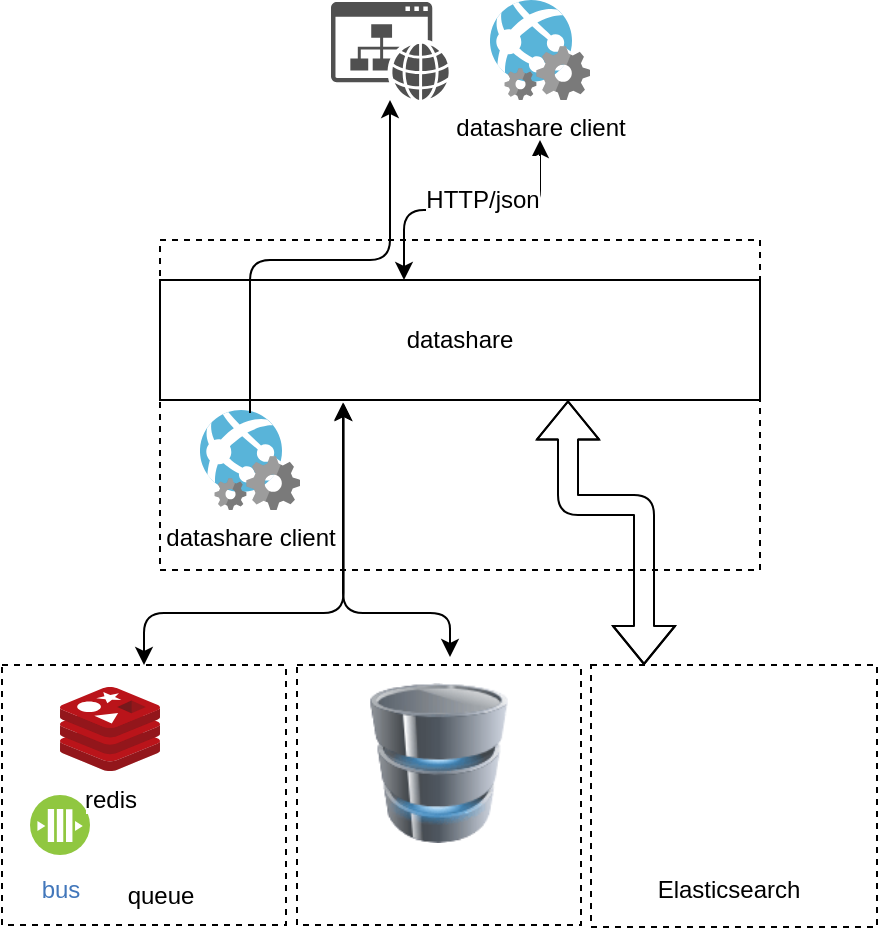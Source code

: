 <mxfile version="11.1.1" type="device"><diagram id="l9-Yg6cJoC0kg5MuumcT" name="Page-1"><mxGraphModel dx="1422" dy="778" grid="1" gridSize="10" guides="1" tooltips="1" connect="1" arrows="1" fold="1" page="1" pageScale="1" pageWidth="827" pageHeight="1169" math="0" shadow="0"><root><mxCell id="0"/><mxCell id="1" parent="0"/><mxCell id="mo6phlhankaaHR3XSMAD-1" value="" style="group" vertex="1" connectable="0" parent="1"><mxGeometry x="261" y="220" width="300" height="165" as="geometry"/></mxCell><mxCell id="mo6phlhankaaHR3XSMAD-2" value="" style="rounded=0;whiteSpace=wrap;html=1;dashed=1;" vertex="1" parent="mo6phlhankaaHR3XSMAD-1"><mxGeometry width="300" height="165" as="geometry"/></mxCell><mxCell id="mo6phlhankaaHR3XSMAD-3" value="" style="shape=image;html=1;verticalAlign=top;verticalLabelPosition=bottom;labelBackgroundColor=#ffffff;imageAspect=0;aspect=fixed;image=https://cdn3.iconfinder.com/data/icons/logos-and-brands-adobe/512/97_Docker-128.png" vertex="1" parent="mo6phlhankaaHR3XSMAD-1"><mxGeometry x="260" y="125" width="40" height="40" as="geometry"/></mxCell><mxCell id="mo6phlhankaaHR3XSMAD-4" value="" style="rounded=0;whiteSpace=wrap;html=1;dashed=1;container=1;" vertex="1" parent="1"><mxGeometry x="476.5" y="432.5" width="143" height="131" as="geometry"><mxRectangle x="651.5" y="480" width="50" height="40" as="alternateBounds"/></mxGeometry></mxCell><mxCell id="mo6phlhankaaHR3XSMAD-5" value="" style="shape=image;html=1;verticalAlign=top;verticalLabelPosition=bottom;labelBackgroundColor=#ffffff;imageAspect=0;aspect=fixed;image=https://cdn3.iconfinder.com/data/icons/logos-and-brands-adobe/512/97_Docker-128.png" vertex="1" parent="mo6phlhankaaHR3XSMAD-4"><mxGeometry x="103" y="91" width="40" height="40" as="geometry"/></mxCell><mxCell id="mo6phlhankaaHR3XSMAD-6" value="" style="pointerEvents=1;shadow=0;dashed=0;html=1;strokeColor=none;fillColor=#505050;labelPosition=center;verticalLabelPosition=bottom;verticalAlign=top;outlineConnect=0;align=center;shape=mxgraph.office.concepts.website;" vertex="1" parent="1"><mxGeometry x="346.5" y="101" width="59" height="49" as="geometry"/></mxCell><mxCell id="mo6phlhankaaHR3XSMAD-7" value="datashare client" style="aspect=fixed;html=1;perimeter=none;align=center;shadow=0;dashed=0;image;fontSize=12;image=img/lib/mscae/WebApp_WebJobs.svg;" vertex="1" parent="1"><mxGeometry x="281" y="305" width="50" height="50" as="geometry"/></mxCell><mxCell id="mo6phlhankaaHR3XSMAD-8" value="datashare client" style="aspect=fixed;html=1;perimeter=none;align=center;shadow=0;dashed=0;image;fontSize=12;image=img/lib/mscae/WebApp_WebJobs.svg;" vertex="1" parent="1"><mxGeometry x="426" y="100" width="50" height="50" as="geometry"/></mxCell><mxCell id="mo6phlhankaaHR3XSMAD-9" value="Elasticsearch" style="shape=image;html=1;verticalAlign=top;verticalLabelPosition=bottom;labelBackgroundColor=#ffffff;imageAspect=0;aspect=fixed;image=https://cdn4.iconfinder.com/data/icons/logos-brands-5/24/elasticsearch-128.png" vertex="1" parent="1"><mxGeometry x="509.5" y="460.5" width="70" height="70" as="geometry"/></mxCell><mxCell id="mo6phlhankaaHR3XSMAD-10" value="" style="group" vertex="1" connectable="0" parent="1"><mxGeometry x="261" y="240" width="300" height="60" as="geometry"/></mxCell><mxCell id="mo6phlhankaaHR3XSMAD-11" value="datashare" style="rounded=0;whiteSpace=wrap;html=1;" vertex="1" parent="mo6phlhankaaHR3XSMAD-10"><mxGeometry width="300" height="60" as="geometry"/></mxCell><mxCell id="mo6phlhankaaHR3XSMAD-12" value="" style="shape=image;html=1;verticalAlign=top;verticalLabelPosition=bottom;labelBackgroundColor=#ffffff;imageAspect=0;aspect=fixed;image=https://cdn3.iconfinder.com/data/icons/logos-and-brands-adobe/512/181_Java-128.png" vertex="1" parent="mo6phlhankaaHR3XSMAD-10"><mxGeometry x="70" y="5" width="50" height="50" as="geometry"/></mxCell><mxCell id="mo6phlhankaaHR3XSMAD-13" value="" style="edgeStyle=elbowEdgeStyle;elbow=vertical;endArrow=classic;html=1;" edge="1" parent="1" target="mo6phlhankaaHR3XSMAD-6"><mxGeometry width="50" height="50" relative="1" as="geometry"><mxPoint x="306" y="306.5" as="sourcePoint"/><mxPoint x="311" y="380" as="targetPoint"/><Array as="points"><mxPoint x="341" y="230"/></Array></mxGeometry></mxCell><mxCell id="mo6phlhankaaHR3XSMAD-14" value="" style="edgeStyle=segmentEdgeStyle;endArrow=classic;html=1;shadow=0;shape=flexArrow;startArrow=block;comic=0;exitX=0.68;exitY=1.004;exitDx=0;exitDy=0;exitPerimeter=0;" edge="1" parent="1" source="mo6phlhankaaHR3XSMAD-11" target="mo6phlhankaaHR3XSMAD-4"><mxGeometry width="50" height="50" relative="1" as="geometry"><mxPoint x="465" y="306.5" as="sourcePoint"/><mxPoint x="545" y="432.5" as="targetPoint"/><Array as="points"><mxPoint x="465" y="352.5"/><mxPoint x="503" y="352.5"/></Array></mxGeometry></mxCell><mxCell id="mo6phlhankaaHR3XSMAD-15" value="" style="edgeStyle=elbowEdgeStyle;elbow=vertical;endArrow=classic;html=1;shadow=0;startArrow=classic;startFill=1;entryX=0.305;entryY=1.02;entryDx=0;entryDy=0;entryPerimeter=0;" edge="1" parent="1" target="mo6phlhankaaHR3XSMAD-11"><mxGeometry width="50" height="50" relative="1" as="geometry"><mxPoint x="406" y="428.5" as="sourcePoint"/><mxPoint x="407" y="296.5" as="targetPoint"/><Array as="points"><mxPoint x="383" y="406.5"/></Array></mxGeometry></mxCell><mxCell id="mo6phlhankaaHR3XSMAD-16" value="" style="edgeStyle=elbowEdgeStyle;elbow=vertical;endArrow=classic;html=1;shadow=0;startArrow=classic;startFill=1;" edge="1" parent="1"><mxGeometry width="50" height="50" relative="1" as="geometry"><mxPoint x="383" y="240" as="sourcePoint"/><mxPoint x="451.0" y="170" as="targetPoint"/></mxGeometry></mxCell><mxCell id="mo6phlhankaaHR3XSMAD-17" value="&lt;div&gt;&lt;br&gt;&lt;/div&gt;&lt;div&gt;HTTP/json&lt;br&gt;&lt;/div&gt;" style="text;html=1;resizable=0;points=[];align=center;verticalAlign=middle;labelBackgroundColor=#ffffff;" vertex="1" connectable="0" parent="mo6phlhankaaHR3XSMAD-16"><mxGeometry x="0.338" y="3" relative="1" as="geometry"><mxPoint x="-19" y="-10" as="offset"/></mxGeometry></mxCell><mxCell id="mo6phlhankaaHR3XSMAD-18" value="" style="group" vertex="1" connectable="0" parent="1"><mxGeometry x="360.5" y="441.5" width="111" height="121" as="geometry"/></mxCell><mxCell id="mo6phlhankaaHR3XSMAD-19" value="" style="group" vertex="1" connectable="0" parent="mo6phlhankaaHR3XSMAD-18"><mxGeometry x="-31" y="-9" width="142" height="130" as="geometry"/></mxCell><mxCell id="mo6phlhankaaHR3XSMAD-20" value="" style="rounded=0;whiteSpace=wrap;html=1;dashed=1;" vertex="1" parent="mo6phlhankaaHR3XSMAD-19"><mxGeometry width="142" height="130" as="geometry"/></mxCell><mxCell id="mo6phlhankaaHR3XSMAD-21" value="" style="shape=image;html=1;verticalAlign=top;verticalLabelPosition=bottom;labelBackgroundColor=#ffffff;imageAspect=0;aspect=fixed;image=https://cdn3.iconfinder.com/data/icons/logos-and-brands-adobe/512/97_Docker-128.png" vertex="1" parent="mo6phlhankaaHR3XSMAD-19"><mxGeometry x="102" y="89" width="40" height="40" as="geometry"/></mxCell><mxCell id="mo6phlhankaaHR3XSMAD-22" value="" style="image;html=1;labelBackgroundColor=#ffffff;image=img/lib/clip_art/computers/Database_128x128.png" vertex="1" parent="mo6phlhankaaHR3XSMAD-18"><mxGeometry width="80" height="80" as="geometry"/></mxCell><mxCell id="mo6phlhankaaHR3XSMAD-23" value="" style="shape=image;html=1;verticalAlign=top;verticalLabelPosition=bottom;labelBackgroundColor=#ffffff;imageAspect=0;aspect=fixed;image=https://cdn4.iconfinder.com/data/icons/logos-brands-5/24/postgresql-128.png" vertex="1" parent="mo6phlhankaaHR3XSMAD-18"><mxGeometry x="25" y="83" width="30" height="30" as="geometry"/></mxCell><mxCell id="mo6phlhankaaHR3XSMAD-24" value="" style="group" vertex="1" connectable="0" parent="1"><mxGeometry x="196" y="443.5" width="128" height="119" as="geometry"/></mxCell><mxCell id="mo6phlhankaaHR3XSMAD-25" value="" style="group" vertex="1" connectable="0" parent="mo6phlhankaaHR3XSMAD-24"><mxGeometry x="-14" y="-11" width="142" height="130" as="geometry"/></mxCell><mxCell id="mo6phlhankaaHR3XSMAD-26" value="" style="rounded=0;whiteSpace=wrap;html=1;dashed=1;" vertex="1" parent="mo6phlhankaaHR3XSMAD-25"><mxGeometry width="142" height="130" as="geometry"/></mxCell><mxCell id="mo6phlhankaaHR3XSMAD-27" value="" style="shape=image;html=1;verticalAlign=top;verticalLabelPosition=bottom;labelBackgroundColor=#ffffff;imageAspect=0;aspect=fixed;image=https://cdn3.iconfinder.com/data/icons/logos-and-brands-adobe/512/97_Docker-128.png" vertex="1" parent="mo6phlhankaaHR3XSMAD-25"><mxGeometry x="102" y="90" width="40" height="40" as="geometry"/></mxCell><mxCell id="mo6phlhankaaHR3XSMAD-28" value="bus" style="aspect=fixed;perimeter=ellipsePerimeter;html=1;align=center;shadow=0;dashed=0;fontColor=#4277BB;labelBackgroundColor=#ffffff;fontSize=12;spacingTop=3;image;image=img/lib/ibm/blockchain/message_bus.svg;" vertex="1" parent="mo6phlhankaaHR3XSMAD-24"><mxGeometry y="54" width="30" height="30" as="geometry"/></mxCell><mxCell id="mo6phlhankaaHR3XSMAD-29" value="&lt;div&gt;queue&lt;/div&gt;" style="shape=image;html=1;verticalAlign=top;verticalLabelPosition=bottom;labelBackgroundColor=#ffffff;imageAspect=0;aspect=fixed;image=https://cdn2.iconfinder.com/data/icons/amazon-aws-stencils/100/App_Services_copy_Amazon_SQS_Queue-128.png" vertex="1" parent="mo6phlhankaaHR3XSMAD-24"><mxGeometry x="44" y="48" width="42" height="42" as="geometry"/></mxCell><mxCell id="mo6phlhankaaHR3XSMAD-30" value="redis" style="aspect=fixed;html=1;perimeter=none;align=center;shadow=0;dashed=0;image;fontSize=12;image=img/lib/mscae/Cache_Redis_Product.svg;" vertex="1" parent="mo6phlhankaaHR3XSMAD-24"><mxGeometry x="15" width="50" height="42" as="geometry"/></mxCell><mxCell id="mo6phlhankaaHR3XSMAD-31" value="" style="edgeStyle=elbowEdgeStyle;elbow=vertical;endArrow=classic;html=1;shadow=0;entryX=0.306;entryY=1.025;entryDx=0;entryDy=0;exitX=0.5;exitY=0;exitDx=0;exitDy=0;startArrow=classic;startFill=1;entryPerimeter=0;" edge="1" parent="1" source="mo6phlhankaaHR3XSMAD-26" target="mo6phlhankaaHR3XSMAD-11"><mxGeometry width="50" height="50" relative="1" as="geometry"><mxPoint x="-65" y="632.5" as="sourcePoint"/><mxPoint x="-15" y="582.5" as="targetPoint"/><Array as="points"><mxPoint x="303" y="406.5"/></Array></mxGeometry></mxCell></root></mxGraphModel></diagram></mxfile>